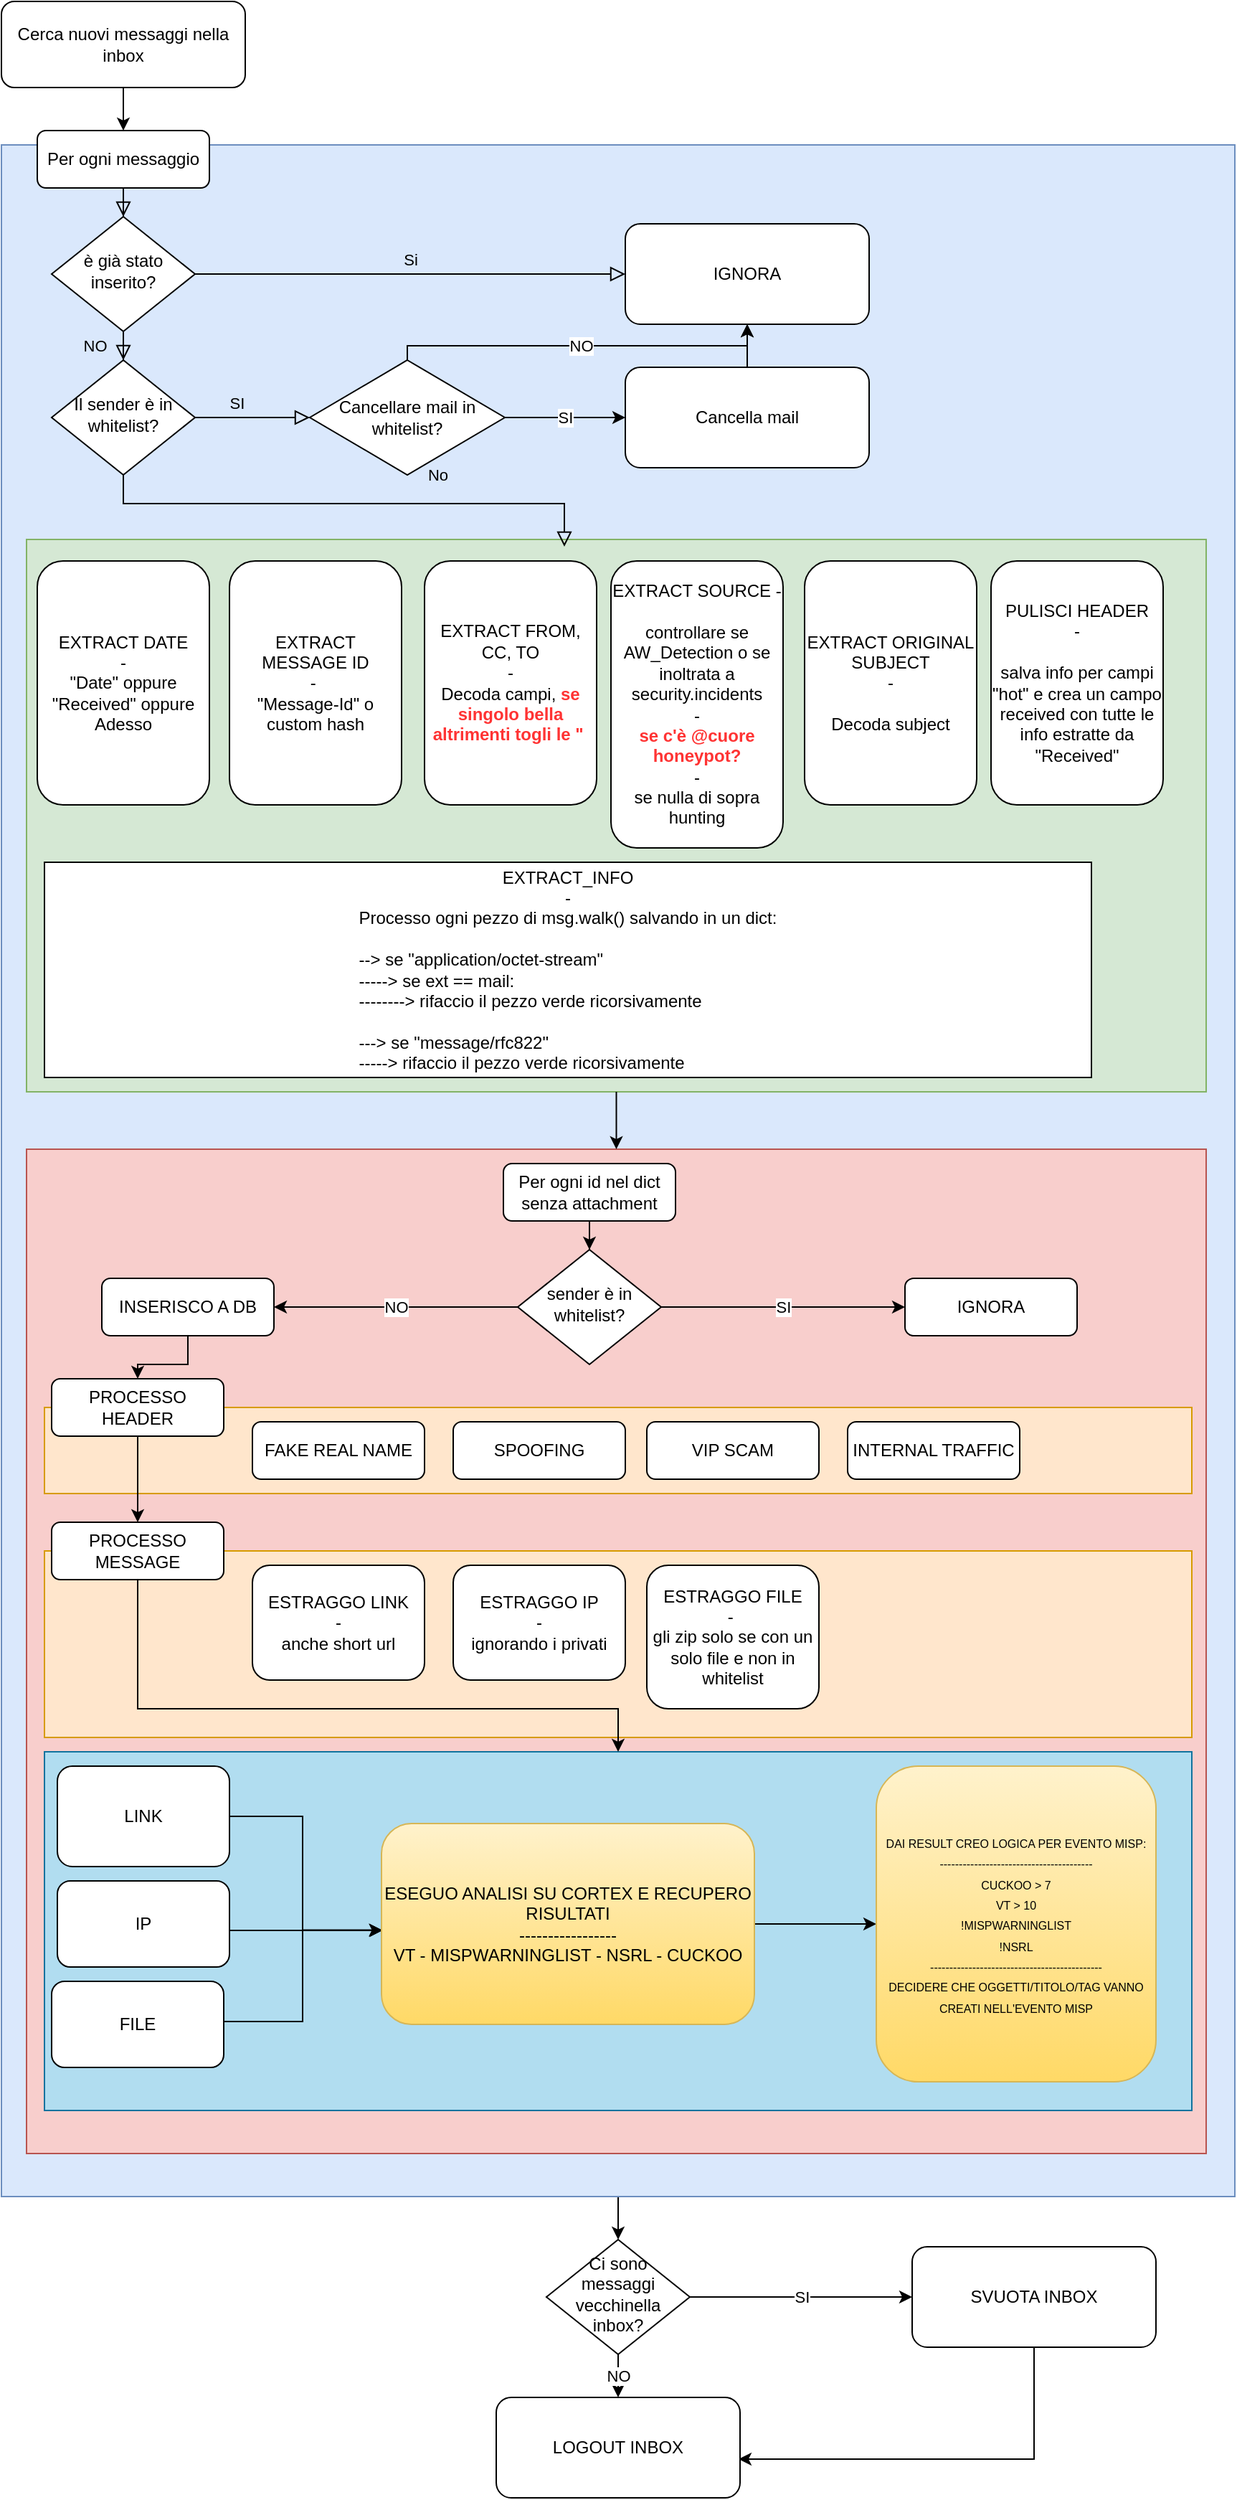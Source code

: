<mxfile version="13.0.6" type="device"><diagram id="C5RBs43oDa-KdzZeNtuy" name="Page-1"><mxGraphModel dx="2946" dy="1589" grid="1" gridSize="10" guides="1" tooltips="1" connect="1" arrows="1" fold="1" page="1" pageScale="1" pageWidth="827" pageHeight="1169" math="0" shadow="0"><root><mxCell id="WIyWlLk6GJQsqaUBKTNV-0"/><mxCell id="WIyWlLk6GJQsqaUBKTNV-1" parent="WIyWlLk6GJQsqaUBKTNV-0"/><mxCell id="CY3vQoJNpMAoBV6pmDwl-11" value="" style="edgeStyle=orthogonalEdgeStyle;rounded=0;orthogonalLoop=1;jettySize=auto;html=1;" edge="1" parent="WIyWlLk6GJQsqaUBKTNV-1" source="tfp3e4BaKnupFwpxuF6f-12" target="tfp3e4BaKnupFwpxuF6f-10"><mxGeometry relative="1" as="geometry"/></mxCell><mxCell id="tfp3e4BaKnupFwpxuF6f-12" value="" style="rounded=0;whiteSpace=wrap;html=1;fillColor=#dae8fc;strokeColor=#6c8ebf;" parent="WIyWlLk6GJQsqaUBKTNV-1" vertex="1"><mxGeometry x="10" y="140" width="860" height="1430" as="geometry"/></mxCell><mxCell id="tfp3e4BaKnupFwpxuF6f-29" value="" style="rounded=0;whiteSpace=wrap;html=1;fillColor=#f8cecc;strokeColor=#b85450;" parent="WIyWlLk6GJQsqaUBKTNV-1" vertex="1"><mxGeometry x="27.5" y="840" width="822.5" height="700" as="geometry"/></mxCell><mxCell id="tfp3e4BaKnupFwpxuF6f-82" value="" style="rounded=0;whiteSpace=wrap;html=1;fillColor=#b1ddf0;strokeColor=#10739e;" parent="WIyWlLk6GJQsqaUBKTNV-1" vertex="1"><mxGeometry x="40" y="1260" width="800" height="250" as="geometry"/></mxCell><mxCell id="tfp3e4BaKnupFwpxuF6f-55" value="" style="rounded=0;whiteSpace=wrap;html=1;fillColor=#ffe6cc;strokeColor=#d79b00;" parent="WIyWlLk6GJQsqaUBKTNV-1" vertex="1"><mxGeometry x="40" y="1020" width="800" height="60" as="geometry"/></mxCell><mxCell id="tfp3e4BaKnupFwpxuF6f-22" value="" style="rounded=0;whiteSpace=wrap;html=1;fillColor=#d5e8d4;strokeColor=#82b366;" parent="WIyWlLk6GJQsqaUBKTNV-1" vertex="1"><mxGeometry x="27.5" y="415" width="822.5" height="385" as="geometry"/></mxCell><mxCell id="WIyWlLk6GJQsqaUBKTNV-2" value="" style="rounded=0;html=1;jettySize=auto;orthogonalLoop=1;fontSize=11;endArrow=block;endFill=0;endSize=8;strokeWidth=1;shadow=0;labelBackgroundColor=none;edgeStyle=orthogonalEdgeStyle;exitX=0.5;exitY=1;exitDx=0;exitDy=0;" parent="WIyWlLk6GJQsqaUBKTNV-1" source="tfp3e4BaKnupFwpxuF6f-0" target="WIyWlLk6GJQsqaUBKTNV-6" edge="1"><mxGeometry relative="1" as="geometry"/></mxCell><mxCell id="tfp3e4BaKnupFwpxuF6f-25" style="edgeStyle=orthogonalEdgeStyle;rounded=0;orthogonalLoop=1;jettySize=auto;html=1;exitX=0.5;exitY=1;exitDx=0;exitDy=0;entryX=0.5;entryY=0;entryDx=0;entryDy=0;" parent="WIyWlLk6GJQsqaUBKTNV-1" source="WIyWlLk6GJQsqaUBKTNV-3" target="tfp3e4BaKnupFwpxuF6f-0" edge="1"><mxGeometry relative="1" as="geometry"/></mxCell><mxCell id="WIyWlLk6GJQsqaUBKTNV-3" value="Cerca nuovi messaggi nella inbox" style="rounded=1;whiteSpace=wrap;html=1;fontSize=12;glass=0;strokeWidth=1;shadow=0;" parent="WIyWlLk6GJQsqaUBKTNV-1" vertex="1"><mxGeometry x="10" y="40" width="170" height="60" as="geometry"/></mxCell><mxCell id="WIyWlLk6GJQsqaUBKTNV-4" value="NO" style="rounded=0;html=1;jettySize=auto;orthogonalLoop=1;fontSize=11;endArrow=block;endFill=0;endSize=8;strokeWidth=1;shadow=0;labelBackgroundColor=none;edgeStyle=orthogonalEdgeStyle;exitX=0.5;exitY=1;exitDx=0;exitDy=0;" parent="WIyWlLk6GJQsqaUBKTNV-1" source="WIyWlLk6GJQsqaUBKTNV-6" target="WIyWlLk6GJQsqaUBKTNV-10" edge="1"><mxGeometry y="20" relative="1" as="geometry"><mxPoint as="offset"/><mxPoint x="95" y="330" as="sourcePoint"/></mxGeometry></mxCell><mxCell id="WIyWlLk6GJQsqaUBKTNV-5" value="Si" style="edgeStyle=orthogonalEdgeStyle;rounded=0;html=1;jettySize=auto;orthogonalLoop=1;fontSize=11;endArrow=block;endFill=0;endSize=8;strokeWidth=1;shadow=0;labelBackgroundColor=none;exitX=1;exitY=0.5;exitDx=0;exitDy=0;" parent="WIyWlLk6GJQsqaUBKTNV-1" source="WIyWlLk6GJQsqaUBKTNV-6" target="tfp3e4BaKnupFwpxuF6f-4" edge="1"><mxGeometry y="10" relative="1" as="geometry"><mxPoint as="offset"/><mxPoint x="145" y="290" as="sourcePoint"/><mxPoint x="435" y="230" as="targetPoint"/></mxGeometry></mxCell><mxCell id="WIyWlLk6GJQsqaUBKTNV-6" value="è già stato inserito?&lt;br&gt;" style="rhombus;whiteSpace=wrap;html=1;shadow=0;fontFamily=Helvetica;fontSize=12;align=center;strokeWidth=1;spacing=6;spacingTop=-4;" parent="WIyWlLk6GJQsqaUBKTNV-1" vertex="1"><mxGeometry x="45" y="190" width="100" height="80" as="geometry"/></mxCell><mxCell id="WIyWlLk6GJQsqaUBKTNV-8" value="No" style="rounded=0;html=1;jettySize=auto;orthogonalLoop=1;fontSize=11;endArrow=block;endFill=0;endSize=8;strokeWidth=1;shadow=0;labelBackgroundColor=none;edgeStyle=orthogonalEdgeStyle;entryX=0.5;entryY=0;entryDx=0;entryDy=0;" parent="WIyWlLk6GJQsqaUBKTNV-1" source="WIyWlLk6GJQsqaUBKTNV-10" edge="1"><mxGeometry x="0.333" y="20" relative="1" as="geometry"><mxPoint as="offset"/><mxPoint x="402.5" y="420" as="targetPoint"/><Array as="points"><mxPoint x="95" y="390"/><mxPoint x="403" y="390"/></Array></mxGeometry></mxCell><mxCell id="WIyWlLk6GJQsqaUBKTNV-9" value="SI" style="edgeStyle=orthogonalEdgeStyle;rounded=0;html=1;jettySize=auto;orthogonalLoop=1;fontSize=11;endArrow=block;endFill=0;endSize=8;strokeWidth=1;shadow=0;labelBackgroundColor=none;" parent="WIyWlLk6GJQsqaUBKTNV-1" source="WIyWlLk6GJQsqaUBKTNV-10" target="tfp3e4BaKnupFwpxuF6f-2" edge="1"><mxGeometry x="-0.29" y="10" relative="1" as="geometry"><mxPoint as="offset"/><mxPoint x="305" y="180" as="targetPoint"/></mxGeometry></mxCell><mxCell id="WIyWlLk6GJQsqaUBKTNV-10" value="Il sender è in whitelist?" style="rhombus;whiteSpace=wrap;html=1;shadow=0;fontFamily=Helvetica;fontSize=12;align=center;strokeWidth=1;spacing=6;spacingTop=-4;" parent="WIyWlLk6GJQsqaUBKTNV-1" vertex="1"><mxGeometry x="45" y="290" width="100" height="80" as="geometry"/></mxCell><mxCell id="WIyWlLk6GJQsqaUBKTNV-11" value="EXTRACT DATE&lt;br&gt;-&lt;br&gt;&quot;Date&quot; oppure &quot;Received&quot; oppure Adesso" style="rounded=1;whiteSpace=wrap;html=1;fontSize=12;glass=0;strokeWidth=1;shadow=0;" parent="WIyWlLk6GJQsqaUBKTNV-1" vertex="1"><mxGeometry x="35" y="430" width="120" height="170" as="geometry"/></mxCell><mxCell id="tfp3e4BaKnupFwpxuF6f-0" value="Per ogni messaggio" style="rounded=1;whiteSpace=wrap;html=1;fontSize=12;glass=0;strokeWidth=1;shadow=0;" parent="WIyWlLk6GJQsqaUBKTNV-1" vertex="1"><mxGeometry x="35" y="130" width="120" height="40" as="geometry"/></mxCell><mxCell id="tfp3e4BaKnupFwpxuF6f-7" value="SI" style="edgeStyle=orthogonalEdgeStyle;rounded=0;orthogonalLoop=1;jettySize=auto;html=1;exitX=1;exitY=0.5;exitDx=0;exitDy=0;" parent="WIyWlLk6GJQsqaUBKTNV-1" source="tfp3e4BaKnupFwpxuF6f-2" target="tfp3e4BaKnupFwpxuF6f-6" edge="1"><mxGeometry relative="1" as="geometry"/></mxCell><mxCell id="tfp3e4BaKnupFwpxuF6f-8" value="NO" style="edgeStyle=orthogonalEdgeStyle;rounded=0;orthogonalLoop=1;jettySize=auto;html=1;" parent="WIyWlLk6GJQsqaUBKTNV-1" source="tfp3e4BaKnupFwpxuF6f-2" target="tfp3e4BaKnupFwpxuF6f-4" edge="1"><mxGeometry relative="1" as="geometry"><Array as="points"><mxPoint x="293" y="280"/><mxPoint x="530" y="280"/></Array></mxGeometry></mxCell><mxCell id="tfp3e4BaKnupFwpxuF6f-2" value="Cancellare mail in whitelist?" style="rhombus;whiteSpace=wrap;html=1;" parent="WIyWlLk6GJQsqaUBKTNV-1" vertex="1"><mxGeometry x="225" y="290" width="136" height="80" as="geometry"/></mxCell><mxCell id="tfp3e4BaKnupFwpxuF6f-4" value="IGNORA" style="rounded=1;whiteSpace=wrap;html=1;fontSize=12;glass=0;strokeWidth=1;shadow=0;" parent="WIyWlLk6GJQsqaUBKTNV-1" vertex="1"><mxGeometry x="445" y="195" width="170" height="70" as="geometry"/></mxCell><mxCell id="tfp3e4BaKnupFwpxuF6f-9" style="edgeStyle=orthogonalEdgeStyle;rounded=0;orthogonalLoop=1;jettySize=auto;html=1;entryX=0.5;entryY=1;entryDx=0;entryDy=0;" parent="WIyWlLk6GJQsqaUBKTNV-1" source="tfp3e4BaKnupFwpxuF6f-6" target="tfp3e4BaKnupFwpxuF6f-4" edge="1"><mxGeometry relative="1" as="geometry"/></mxCell><mxCell id="tfp3e4BaKnupFwpxuF6f-6" value="Cancella mail" style="rounded=1;whiteSpace=wrap;html=1;fontSize=12;glass=0;strokeWidth=1;shadow=0;" parent="WIyWlLk6GJQsqaUBKTNV-1" vertex="1"><mxGeometry x="445" y="295" width="170" height="70" as="geometry"/></mxCell><mxCell id="tfp3e4BaKnupFwpxuF6f-14" value="SI" style="edgeStyle=orthogonalEdgeStyle;rounded=0;orthogonalLoop=1;jettySize=auto;html=1;exitX=1;exitY=0.5;exitDx=0;exitDy=0;entryX=0;entryY=0.5;entryDx=0;entryDy=0;" parent="WIyWlLk6GJQsqaUBKTNV-1" source="tfp3e4BaKnupFwpxuF6f-10" target="tfp3e4BaKnupFwpxuF6f-13" edge="1"><mxGeometry relative="1" as="geometry"/></mxCell><mxCell id="tfp3e4BaKnupFwpxuF6f-16" value="NO" style="edgeStyle=orthogonalEdgeStyle;rounded=0;orthogonalLoop=1;jettySize=auto;html=1;exitX=0.5;exitY=1;exitDx=0;exitDy=0;entryX=0.5;entryY=0;entryDx=0;entryDy=0;" parent="WIyWlLk6GJQsqaUBKTNV-1" source="tfp3e4BaKnupFwpxuF6f-10" target="tfp3e4BaKnupFwpxuF6f-15" edge="1"><mxGeometry relative="1" as="geometry"/></mxCell><mxCell id="tfp3e4BaKnupFwpxuF6f-10" value="Ci sono messaggi vecchinella inbox?" style="rhombus;whiteSpace=wrap;html=1;shadow=0;fontFamily=Helvetica;fontSize=12;align=center;strokeWidth=1;spacing=6;spacingTop=-4;" parent="WIyWlLk6GJQsqaUBKTNV-1" vertex="1"><mxGeometry x="390" y="1600" width="100" height="80" as="geometry"/></mxCell><mxCell id="tfp3e4BaKnupFwpxuF6f-17" style="edgeStyle=orthogonalEdgeStyle;rounded=0;orthogonalLoop=1;jettySize=auto;html=1;entryX=0.994;entryY=0.614;entryDx=0;entryDy=0;entryPerimeter=0;" parent="WIyWlLk6GJQsqaUBKTNV-1" source="tfp3e4BaKnupFwpxuF6f-13" target="tfp3e4BaKnupFwpxuF6f-15" edge="1"><mxGeometry relative="1" as="geometry"><Array as="points"><mxPoint x="730" y="1753"/></Array></mxGeometry></mxCell><mxCell id="tfp3e4BaKnupFwpxuF6f-13" value="SVUOTA INBOX" style="rounded=1;whiteSpace=wrap;html=1;fontSize=12;glass=0;strokeWidth=1;shadow=0;" parent="WIyWlLk6GJQsqaUBKTNV-1" vertex="1"><mxGeometry x="645" y="1605" width="170" height="70" as="geometry"/></mxCell><mxCell id="tfp3e4BaKnupFwpxuF6f-15" value="LOGOUT INBOX" style="rounded=1;whiteSpace=wrap;html=1;fontSize=12;glass=0;strokeWidth=1;shadow=0;" parent="WIyWlLk6GJQsqaUBKTNV-1" vertex="1"><mxGeometry x="355" y="1710" width="170" height="70" as="geometry"/></mxCell><mxCell id="tfp3e4BaKnupFwpxuF6f-18" value="EXTRACT MESSAGE ID&lt;br&gt;-&amp;nbsp;&lt;br&gt;&quot;Message-Id&quot; o custom hash" style="rounded=1;whiteSpace=wrap;html=1;fontSize=12;glass=0;strokeWidth=1;shadow=0;" parent="WIyWlLk6GJQsqaUBKTNV-1" vertex="1"><mxGeometry x="169" y="430" width="120" height="170" as="geometry"/></mxCell><mxCell id="tfp3e4BaKnupFwpxuF6f-19" value="EXTRACT FROM, CC, TO&lt;br&gt;-&lt;br&gt;Decoda campi, &lt;font color=&quot;#ff3333&quot;&gt;&lt;b&gt;se singolo bella altrimenti togli le &quot;&amp;nbsp;&lt;/b&gt;&lt;/font&gt;" style="rounded=1;whiteSpace=wrap;html=1;fontSize=12;glass=0;strokeWidth=1;shadow=0;" parent="WIyWlLk6GJQsqaUBKTNV-1" vertex="1"><mxGeometry x="305" y="430" width="120" height="170" as="geometry"/></mxCell><mxCell id="tfp3e4BaKnupFwpxuF6f-20" value="EXTRACT SOURCE -&amp;nbsp;&lt;br&gt;controllare se AW_Detection o se inoltrata a security.incidents &lt;br&gt;-&lt;br&gt;&lt;font color=&quot;#ff3333&quot; style=&quot;font-weight: bold&quot;&gt;se c'è @cuore honeypot?&lt;/font&gt;&lt;br&gt;-&lt;br&gt;se nulla di sopra hunting" style="rounded=1;whiteSpace=wrap;html=1;fontSize=12;glass=0;strokeWidth=1;shadow=0;" parent="WIyWlLk6GJQsqaUBKTNV-1" vertex="1"><mxGeometry x="435" y="430" width="120" height="200" as="geometry"/></mxCell><mxCell id="tfp3e4BaKnupFwpxuF6f-21" value="EXTRACT ORIGINAL SUBJECT&lt;br&gt;-&lt;br&gt;&lt;br&gt;Decoda subject" style="rounded=1;whiteSpace=wrap;html=1;fontSize=12;glass=0;strokeWidth=1;shadow=0;" parent="WIyWlLk6GJQsqaUBKTNV-1" vertex="1"><mxGeometry x="570" y="430" width="120" height="170" as="geometry"/></mxCell><mxCell id="tfp3e4BaKnupFwpxuF6f-33" value="" style="edgeStyle=orthogonalEdgeStyle;rounded=0;orthogonalLoop=1;jettySize=auto;html=1;" parent="WIyWlLk6GJQsqaUBKTNV-1" target="tfp3e4BaKnupFwpxuF6f-29" edge="1" source="tfp3e4BaKnupFwpxuF6f-22"><mxGeometry relative="1" as="geometry"><mxPoint x="405" y="800" as="sourcePoint"/></mxGeometry></mxCell><mxCell id="tfp3e4BaKnupFwpxuF6f-26" value="EXTRACT_INFO&lt;br&gt;-&lt;br&gt;Processo ogni pezzo di&amp;nbsp;&lt;span style=&quot;text-align: left&quot;&gt;msg.walk() salvando in un dict:&lt;/span&gt;&lt;br&gt;&lt;div style=&quot;text-align: left&quot;&gt;&lt;span&gt;&lt;br&gt;&lt;/span&gt;&lt;/div&gt;&lt;div style=&quot;text-align: left&quot;&gt;&lt;span&gt;--&amp;gt; se &quot;application/octet-stream&quot;&amp;nbsp;&lt;/span&gt;&lt;/div&gt;&lt;div style=&quot;text-align: left&quot;&gt;&lt;span&gt;-----&amp;gt; se ext == mail:&lt;/span&gt;&lt;/div&gt;&lt;div style=&quot;text-align: left&quot;&gt;&lt;span&gt;--------&amp;gt; rifaccio il pezzo verde ricorsivamente&lt;/span&gt;&lt;/div&gt;&lt;div style=&quot;text-align: left&quot;&gt;&lt;span&gt;&lt;br&gt;&lt;/span&gt;&lt;/div&gt;&lt;div style=&quot;text-align: left&quot;&gt;&lt;span&gt;---&amp;gt; se &quot;message/rfc822&quot;&lt;/span&gt;&lt;/div&gt;&lt;div style=&quot;text-align: left&quot;&gt;&lt;span&gt;-----&amp;gt; rifaccio il pezzo verde ricorsivamente&lt;/span&gt;&lt;/div&gt;" style="rounded=0;whiteSpace=wrap;html=1;" parent="WIyWlLk6GJQsqaUBKTNV-1" vertex="1"><mxGeometry x="40" y="640" width="730" height="150" as="geometry"/></mxCell><mxCell id="tfp3e4BaKnupFwpxuF6f-39" value="" style="edgeStyle=orthogonalEdgeStyle;rounded=0;orthogonalLoop=1;jettySize=auto;html=1;entryX=0.5;entryY=0;entryDx=0;entryDy=0;" parent="WIyWlLk6GJQsqaUBKTNV-1" source="tfp3e4BaKnupFwpxuF6f-28" target="tfp3e4BaKnupFwpxuF6f-37" edge="1"><mxGeometry relative="1" as="geometry"/></mxCell><mxCell id="tfp3e4BaKnupFwpxuF6f-28" value="Per ogni id nel dict senza attachment" style="rounded=1;whiteSpace=wrap;html=1;fontSize=12;glass=0;strokeWidth=1;shadow=0;" parent="WIyWlLk6GJQsqaUBKTNV-1" vertex="1"><mxGeometry x="360" y="850" width="120" height="40" as="geometry"/></mxCell><mxCell id="tfp3e4BaKnupFwpxuF6f-38" value="IGNORA" style="rounded=1;whiteSpace=wrap;html=1;fontSize=12;glass=0;strokeWidth=1;shadow=0;" parent="WIyWlLk6GJQsqaUBKTNV-1" vertex="1"><mxGeometry x="640" y="930" width="120" height="40" as="geometry"/></mxCell><mxCell id="tfp3e4BaKnupFwpxuF6f-35" value="PULISCI HEADER&lt;br&gt;-&lt;br&gt;&lt;br&gt;salva info per campi &quot;hot&quot; e crea un campo received con tutte le info estratte da &quot;Received&quot;" style="rounded=1;whiteSpace=wrap;html=1;fontSize=12;glass=0;strokeWidth=1;shadow=0;" parent="WIyWlLk6GJQsqaUBKTNV-1" vertex="1"><mxGeometry x="700" y="430" width="120" height="170" as="geometry"/></mxCell><mxCell id="tfp3e4BaKnupFwpxuF6f-42" value="SI" style="edgeStyle=orthogonalEdgeStyle;rounded=0;orthogonalLoop=1;jettySize=auto;html=1;entryX=0;entryY=0.5;entryDx=0;entryDy=0;" parent="WIyWlLk6GJQsqaUBKTNV-1" source="tfp3e4BaKnupFwpxuF6f-37" target="tfp3e4BaKnupFwpxuF6f-38" edge="1"><mxGeometry relative="1" as="geometry"><Array as="points"><mxPoint x="480" y="950"/><mxPoint x="480" y="950"/></Array></mxGeometry></mxCell><mxCell id="tfp3e4BaKnupFwpxuF6f-44" value="NO" style="edgeStyle=orthogonalEdgeStyle;rounded=0;orthogonalLoop=1;jettySize=auto;html=1;entryX=1;entryY=0.5;entryDx=0;entryDy=0;exitX=0;exitY=0.5;exitDx=0;exitDy=0;" parent="WIyWlLk6GJQsqaUBKTNV-1" source="tfp3e4BaKnupFwpxuF6f-37" target="tfp3e4BaKnupFwpxuF6f-43" edge="1"><mxGeometry relative="1" as="geometry"><Array as="points"><mxPoint x="260" y="950"/><mxPoint x="260" y="950"/></Array></mxGeometry></mxCell><mxCell id="tfp3e4BaKnupFwpxuF6f-37" value="sender è in whitelist?" style="rhombus;whiteSpace=wrap;html=1;shadow=0;fontFamily=Helvetica;fontSize=12;align=center;strokeWidth=1;spacing=6;spacingTop=-4;" parent="WIyWlLk6GJQsqaUBKTNV-1" vertex="1"><mxGeometry x="370" y="910" width="100" height="80" as="geometry"/></mxCell><mxCell id="tfp3e4BaKnupFwpxuF6f-50" value="" style="edgeStyle=orthogonalEdgeStyle;rounded=0;orthogonalLoop=1;jettySize=auto;html=1;" parent="WIyWlLk6GJQsqaUBKTNV-1" source="tfp3e4BaKnupFwpxuF6f-43" target="tfp3e4BaKnupFwpxuF6f-49" edge="1"><mxGeometry relative="1" as="geometry"/></mxCell><mxCell id="tfp3e4BaKnupFwpxuF6f-43" value="INSERISCO A DB" style="rounded=1;whiteSpace=wrap;html=1;fontSize=12;glass=0;strokeWidth=1;shadow=0;" parent="WIyWlLk6GJQsqaUBKTNV-1" vertex="1"><mxGeometry x="80" y="930" width="120" height="40" as="geometry"/></mxCell><mxCell id="tfp3e4BaKnupFwpxuF6f-63" value="" style="edgeStyle=orthogonalEdgeStyle;rounded=0;orthogonalLoop=1;jettySize=auto;html=1;" parent="WIyWlLk6GJQsqaUBKTNV-1" source="tfp3e4BaKnupFwpxuF6f-49" target="tfp3e4BaKnupFwpxuF6f-58" edge="1"><mxGeometry relative="1" as="geometry"/></mxCell><mxCell id="tfp3e4BaKnupFwpxuF6f-49" value="PROCESSO HEADER" style="rounded=1;whiteSpace=wrap;html=1;fontSize=12;glass=0;strokeWidth=1;shadow=0;" parent="WIyWlLk6GJQsqaUBKTNV-1" vertex="1"><mxGeometry x="45" y="1000" width="120" height="40" as="geometry"/></mxCell><mxCell id="tfp3e4BaKnupFwpxuF6f-51" value="FAKE REAL NAME" style="rounded=1;whiteSpace=wrap;html=1;fontSize=12;glass=0;strokeWidth=1;shadow=0;" parent="WIyWlLk6GJQsqaUBKTNV-1" vertex="1"><mxGeometry x="185" y="1030" width="120" height="40" as="geometry"/></mxCell><mxCell id="tfp3e4BaKnupFwpxuF6f-52" value="SPOOFING" style="rounded=1;whiteSpace=wrap;html=1;fontSize=12;glass=0;strokeWidth=1;shadow=0;" parent="WIyWlLk6GJQsqaUBKTNV-1" vertex="1"><mxGeometry x="325" y="1030" width="120" height="40" as="geometry"/></mxCell><mxCell id="tfp3e4BaKnupFwpxuF6f-53" value="VIP SCAM" style="rounded=1;whiteSpace=wrap;html=1;fontSize=12;glass=0;strokeWidth=1;shadow=0;" parent="WIyWlLk6GJQsqaUBKTNV-1" vertex="1"><mxGeometry x="460" y="1030" width="120" height="40" as="geometry"/></mxCell><mxCell id="tfp3e4BaKnupFwpxuF6f-54" value="INTERNAL TRAFFIC" style="rounded=1;whiteSpace=wrap;html=1;fontSize=12;glass=0;strokeWidth=1;shadow=0;" parent="WIyWlLk6GJQsqaUBKTNV-1" vertex="1"><mxGeometry x="600" y="1030" width="120" height="40" as="geometry"/></mxCell><mxCell id="tfp3e4BaKnupFwpxuF6f-57" value="" style="rounded=0;whiteSpace=wrap;html=1;fillColor=#ffe6cc;strokeColor=#d79b00;" parent="WIyWlLk6GJQsqaUBKTNV-1" vertex="1"><mxGeometry x="40" y="1120" width="800" height="130" as="geometry"/></mxCell><mxCell id="tfp3e4BaKnupFwpxuF6f-66" value="" style="edgeStyle=orthogonalEdgeStyle;rounded=0;orthogonalLoop=1;jettySize=auto;html=1;" parent="WIyWlLk6GJQsqaUBKTNV-1" source="tfp3e4BaKnupFwpxuF6f-58" target="tfp3e4BaKnupFwpxuF6f-82" edge="1"><mxGeometry relative="1" as="geometry"><Array as="points"><mxPoint x="105" y="1230"/><mxPoint x="440" y="1230"/></Array></mxGeometry></mxCell><mxCell id="tfp3e4BaKnupFwpxuF6f-58" value="PROCESSO MESSAGE" style="rounded=1;whiteSpace=wrap;html=1;fontSize=12;glass=0;strokeWidth=1;shadow=0;" parent="WIyWlLk6GJQsqaUBKTNV-1" vertex="1"><mxGeometry x="45" y="1100" width="120" height="40" as="geometry"/></mxCell><mxCell id="tfp3e4BaKnupFwpxuF6f-59" value="ESTRAGGO LINK&lt;br&gt;-&lt;br&gt;anche short url" style="rounded=1;whiteSpace=wrap;html=1;fontSize=12;glass=0;strokeWidth=1;shadow=0;" parent="WIyWlLk6GJQsqaUBKTNV-1" vertex="1"><mxGeometry x="185" y="1130" width="120" height="80" as="geometry"/></mxCell><mxCell id="tfp3e4BaKnupFwpxuF6f-60" value="ESTRAGGO IP&lt;br&gt;-&lt;br&gt;ignorando i privati" style="rounded=1;whiteSpace=wrap;html=1;fontSize=12;glass=0;strokeWidth=1;shadow=0;" parent="WIyWlLk6GJQsqaUBKTNV-1" vertex="1"><mxGeometry x="325" y="1130" width="120" height="80" as="geometry"/></mxCell><mxCell id="tfp3e4BaKnupFwpxuF6f-61" value="ESTRAGGO FILE&lt;br&gt;-&amp;nbsp;&lt;br&gt;gli zip solo se con un solo file e non in whitelist" style="rounded=1;whiteSpace=wrap;html=1;fontSize=12;glass=0;strokeWidth=1;shadow=0;" parent="WIyWlLk6GJQsqaUBKTNV-1" vertex="1"><mxGeometry x="460" y="1130" width="120" height="100" as="geometry"/></mxCell><mxCell id="CY3vQoJNpMAoBV6pmDwl-7" value="" style="edgeStyle=orthogonalEdgeStyle;rounded=0;orthogonalLoop=1;jettySize=auto;html=1;entryX=0.001;entryY=0.53;entryDx=0;entryDy=0;entryPerimeter=0;" edge="1" parent="WIyWlLk6GJQsqaUBKTNV-1" source="CY3vQoJNpMAoBV6pmDwl-1" target="CY3vQoJNpMAoBV6pmDwl-5"><mxGeometry relative="1" as="geometry"><Array as="points"><mxPoint x="220" y="1305"/><mxPoint x="220" y="1384"/></Array></mxGeometry></mxCell><mxCell id="CY3vQoJNpMAoBV6pmDwl-1" value="LINK" style="rounded=1;whiteSpace=wrap;html=1;fontSize=12;glass=0;strokeWidth=1;shadow=0;" vertex="1" parent="WIyWlLk6GJQsqaUBKTNV-1"><mxGeometry x="49" y="1270" width="120" height="70" as="geometry"/></mxCell><mxCell id="CY3vQoJNpMAoBV6pmDwl-10" style="edgeStyle=orthogonalEdgeStyle;rounded=0;orthogonalLoop=1;jettySize=auto;html=1;entryX=0.003;entryY=0.532;entryDx=0;entryDy=0;entryPerimeter=0;exitX=1;exitY=0.5;exitDx=0;exitDy=0;" edge="1" parent="WIyWlLk6GJQsqaUBKTNV-1" source="CY3vQoJNpMAoBV6pmDwl-3" target="CY3vQoJNpMAoBV6pmDwl-5"><mxGeometry relative="1" as="geometry"><Array as="points"><mxPoint x="165" y="1448"/><mxPoint x="220" y="1448"/><mxPoint x="220" y="1384"/></Array></mxGeometry></mxCell><mxCell id="CY3vQoJNpMAoBV6pmDwl-3" value="FILE" style="rounded=1;whiteSpace=wrap;html=1;fontSize=12;glass=0;strokeWidth=1;shadow=0;" vertex="1" parent="WIyWlLk6GJQsqaUBKTNV-1"><mxGeometry x="45" y="1420" width="120" height="60" as="geometry"/></mxCell><mxCell id="CY3vQoJNpMAoBV6pmDwl-9" value="" style="edgeStyle=orthogonalEdgeStyle;rounded=0;orthogonalLoop=1;jettySize=auto;html=1;entryX=0.003;entryY=0.532;entryDx=0;entryDy=0;entryPerimeter=0;" edge="1" parent="WIyWlLk6GJQsqaUBKTNV-1" source="CY3vQoJNpMAoBV6pmDwl-4" target="CY3vQoJNpMAoBV6pmDwl-5"><mxGeometry relative="1" as="geometry"><mxPoint x="245" y="1450" as="targetPoint"/><Array as="points"><mxPoint x="222" y="1384"/></Array></mxGeometry></mxCell><mxCell id="CY3vQoJNpMAoBV6pmDwl-4" value="IP" style="rounded=1;whiteSpace=wrap;html=1;fontSize=12;glass=0;strokeWidth=1;shadow=0;" vertex="1" parent="WIyWlLk6GJQsqaUBKTNV-1"><mxGeometry x="49" y="1350" width="120" height="60" as="geometry"/></mxCell><mxCell id="CY3vQoJNpMAoBV6pmDwl-16" value="" style="edgeStyle=orthogonalEdgeStyle;rounded=0;orthogonalLoop=1;jettySize=auto;html=1;" edge="1" parent="WIyWlLk6GJQsqaUBKTNV-1" source="CY3vQoJNpMAoBV6pmDwl-5" target="CY3vQoJNpMAoBV6pmDwl-15"><mxGeometry relative="1" as="geometry"/></mxCell><mxCell id="CY3vQoJNpMAoBV6pmDwl-5" value="ESEGUO ANALISI SU CORTEX E RECUPERO RISULTATI&lt;br&gt;-----------------&lt;br&gt;VT - MISPWARNINGLIST - NSRL - CUCKOO" style="rounded=1;whiteSpace=wrap;html=1;fontSize=12;glass=0;strokeWidth=1;shadow=0;fillColor=#fff2cc;strokeColor=#d6b656;gradientColor=#ffd966;" vertex="1" parent="WIyWlLk6GJQsqaUBKTNV-1"><mxGeometry x="275" y="1310" width="260" height="140" as="geometry"/></mxCell><mxCell id="CY3vQoJNpMAoBV6pmDwl-15" value="&lt;font style=&quot;font-size: 8px&quot;&gt;DAI RESULT CREO LOGICA PER EVENTO MISP:&lt;br&gt;----------------------------------------&lt;br&gt;CUCKOO &amp;gt; 7&lt;br&gt;VT &amp;gt; 10&lt;br&gt;!MISPWARNINGLIST&lt;br&gt;!NSRL&lt;br&gt;---------------------------------------------&lt;br&gt;DECIDERE CHE OGGETTI/TITOLO/TAG VANNO CREATI NELL'EVENTO MISP&lt;br&gt;&lt;/font&gt;" style="rounded=1;whiteSpace=wrap;html=1;fontSize=12;glass=0;strokeWidth=1;shadow=0;fillColor=#fff2cc;strokeColor=#d6b656;gradientColor=#ffd966;" vertex="1" parent="WIyWlLk6GJQsqaUBKTNV-1"><mxGeometry x="620" y="1270" width="195" height="220" as="geometry"/></mxCell><mxCell id="CY3vQoJNpMAoBV6pmDwl-17" style="edgeStyle=orthogonalEdgeStyle;rounded=0;orthogonalLoop=1;jettySize=auto;html=1;exitX=0.5;exitY=1;exitDx=0;exitDy=0;" edge="1" parent="WIyWlLk6GJQsqaUBKTNV-1" source="CY3vQoJNpMAoBV6pmDwl-15" target="CY3vQoJNpMAoBV6pmDwl-15"><mxGeometry relative="1" as="geometry"/></mxCell></root></mxGraphModel></diagram></mxfile>